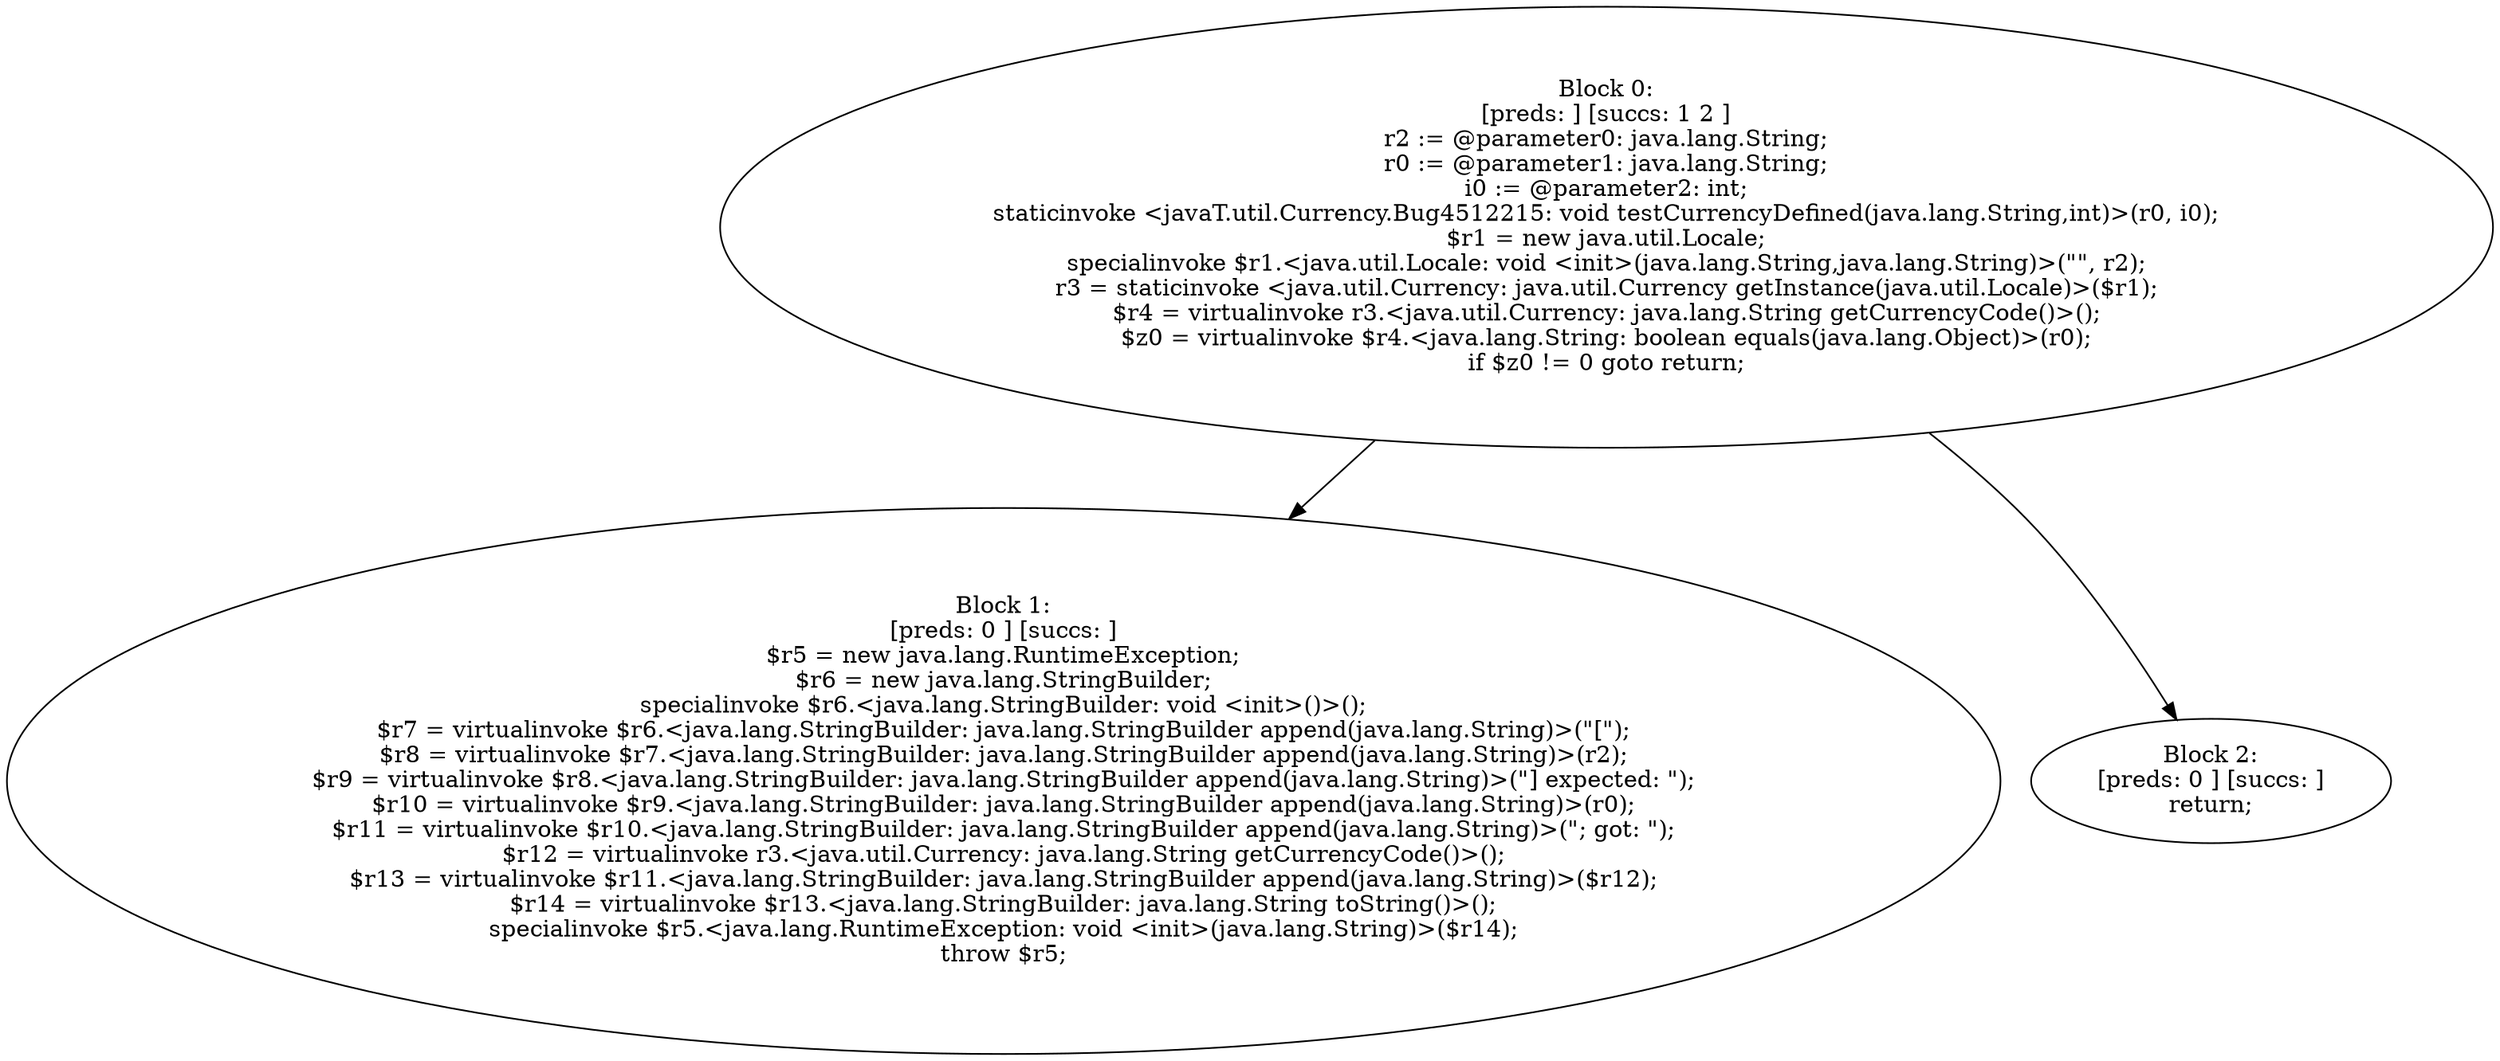 digraph "unitGraph" {
    "Block 0:
[preds: ] [succs: 1 2 ]
r2 := @parameter0: java.lang.String;
r0 := @parameter1: java.lang.String;
i0 := @parameter2: int;
staticinvoke <javaT.util.Currency.Bug4512215: void testCurrencyDefined(java.lang.String,int)>(r0, i0);
$r1 = new java.util.Locale;
specialinvoke $r1.<java.util.Locale: void <init>(java.lang.String,java.lang.String)>(\"\", r2);
r3 = staticinvoke <java.util.Currency: java.util.Currency getInstance(java.util.Locale)>($r1);
$r4 = virtualinvoke r3.<java.util.Currency: java.lang.String getCurrencyCode()>();
$z0 = virtualinvoke $r4.<java.lang.String: boolean equals(java.lang.Object)>(r0);
if $z0 != 0 goto return;
"
    "Block 1:
[preds: 0 ] [succs: ]
$r5 = new java.lang.RuntimeException;
$r6 = new java.lang.StringBuilder;
specialinvoke $r6.<java.lang.StringBuilder: void <init>()>();
$r7 = virtualinvoke $r6.<java.lang.StringBuilder: java.lang.StringBuilder append(java.lang.String)>(\"[\");
$r8 = virtualinvoke $r7.<java.lang.StringBuilder: java.lang.StringBuilder append(java.lang.String)>(r2);
$r9 = virtualinvoke $r8.<java.lang.StringBuilder: java.lang.StringBuilder append(java.lang.String)>(\"] expected: \");
$r10 = virtualinvoke $r9.<java.lang.StringBuilder: java.lang.StringBuilder append(java.lang.String)>(r0);
$r11 = virtualinvoke $r10.<java.lang.StringBuilder: java.lang.StringBuilder append(java.lang.String)>(\"; got: \");
$r12 = virtualinvoke r3.<java.util.Currency: java.lang.String getCurrencyCode()>();
$r13 = virtualinvoke $r11.<java.lang.StringBuilder: java.lang.StringBuilder append(java.lang.String)>($r12);
$r14 = virtualinvoke $r13.<java.lang.StringBuilder: java.lang.String toString()>();
specialinvoke $r5.<java.lang.RuntimeException: void <init>(java.lang.String)>($r14);
throw $r5;
"
    "Block 2:
[preds: 0 ] [succs: ]
return;
"
    "Block 0:
[preds: ] [succs: 1 2 ]
r2 := @parameter0: java.lang.String;
r0 := @parameter1: java.lang.String;
i0 := @parameter2: int;
staticinvoke <javaT.util.Currency.Bug4512215: void testCurrencyDefined(java.lang.String,int)>(r0, i0);
$r1 = new java.util.Locale;
specialinvoke $r1.<java.util.Locale: void <init>(java.lang.String,java.lang.String)>(\"\", r2);
r3 = staticinvoke <java.util.Currency: java.util.Currency getInstance(java.util.Locale)>($r1);
$r4 = virtualinvoke r3.<java.util.Currency: java.lang.String getCurrencyCode()>();
$z0 = virtualinvoke $r4.<java.lang.String: boolean equals(java.lang.Object)>(r0);
if $z0 != 0 goto return;
"->"Block 1:
[preds: 0 ] [succs: ]
$r5 = new java.lang.RuntimeException;
$r6 = new java.lang.StringBuilder;
specialinvoke $r6.<java.lang.StringBuilder: void <init>()>();
$r7 = virtualinvoke $r6.<java.lang.StringBuilder: java.lang.StringBuilder append(java.lang.String)>(\"[\");
$r8 = virtualinvoke $r7.<java.lang.StringBuilder: java.lang.StringBuilder append(java.lang.String)>(r2);
$r9 = virtualinvoke $r8.<java.lang.StringBuilder: java.lang.StringBuilder append(java.lang.String)>(\"] expected: \");
$r10 = virtualinvoke $r9.<java.lang.StringBuilder: java.lang.StringBuilder append(java.lang.String)>(r0);
$r11 = virtualinvoke $r10.<java.lang.StringBuilder: java.lang.StringBuilder append(java.lang.String)>(\"; got: \");
$r12 = virtualinvoke r3.<java.util.Currency: java.lang.String getCurrencyCode()>();
$r13 = virtualinvoke $r11.<java.lang.StringBuilder: java.lang.StringBuilder append(java.lang.String)>($r12);
$r14 = virtualinvoke $r13.<java.lang.StringBuilder: java.lang.String toString()>();
specialinvoke $r5.<java.lang.RuntimeException: void <init>(java.lang.String)>($r14);
throw $r5;
";
    "Block 0:
[preds: ] [succs: 1 2 ]
r2 := @parameter0: java.lang.String;
r0 := @parameter1: java.lang.String;
i0 := @parameter2: int;
staticinvoke <javaT.util.Currency.Bug4512215: void testCurrencyDefined(java.lang.String,int)>(r0, i0);
$r1 = new java.util.Locale;
specialinvoke $r1.<java.util.Locale: void <init>(java.lang.String,java.lang.String)>(\"\", r2);
r3 = staticinvoke <java.util.Currency: java.util.Currency getInstance(java.util.Locale)>($r1);
$r4 = virtualinvoke r3.<java.util.Currency: java.lang.String getCurrencyCode()>();
$z0 = virtualinvoke $r4.<java.lang.String: boolean equals(java.lang.Object)>(r0);
if $z0 != 0 goto return;
"->"Block 2:
[preds: 0 ] [succs: ]
return;
";
}
